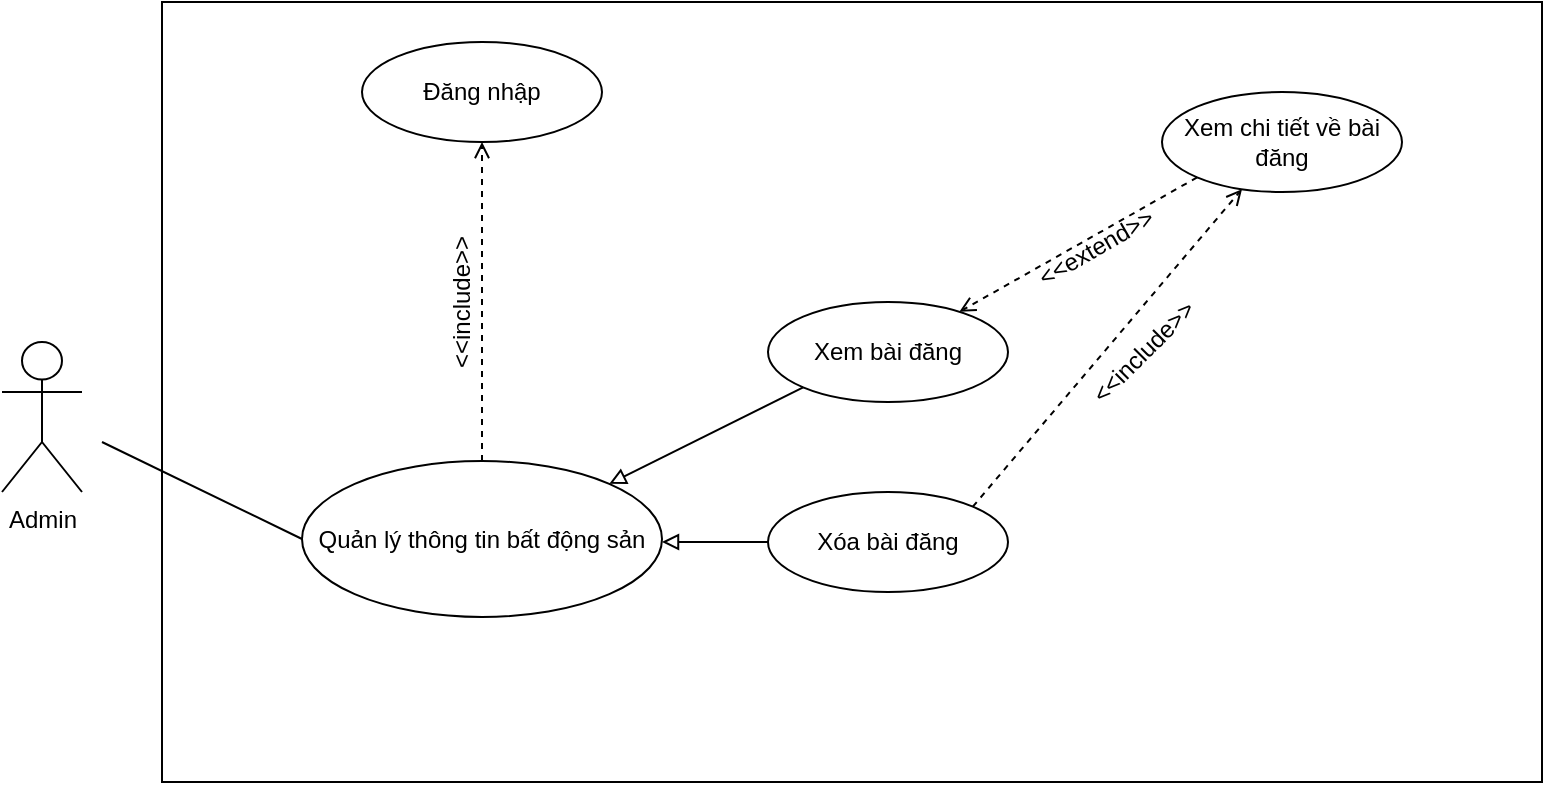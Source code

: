 <mxfile version="12.0.0" type="github" pages="1"><diagram id="murstw2zmRtBYw829BK1" name="Page-1"><mxGraphModel dx="1408" dy="779" grid="1" gridSize="10" guides="1" tooltips="1" connect="1" arrows="1" fold="1" page="1" pageScale="1" pageWidth="827" pageHeight="1169" math="0" shadow="0"><root><mxCell id="0"/><mxCell id="1" parent="0"/><mxCell id="giXRAmmDZ1LKWye06jwB-1" value="Admin" style="shape=umlActor;verticalLabelPosition=bottom;labelBackgroundColor=#ffffff;verticalAlign=top;html=1;outlineConnect=0;" parent="1" vertex="1"><mxGeometry x="30" y="260" width="40" height="75" as="geometry"/></mxCell><mxCell id="giXRAmmDZ1LKWye06jwB-2" value="" style="rounded=0;whiteSpace=wrap;html=1;" parent="1" vertex="1"><mxGeometry x="110" y="90" width="690" height="390" as="geometry"/></mxCell><mxCell id="giXRAmmDZ1LKWye06jwB-3" value="Quản lý thông tin bất động sản" style="ellipse;whiteSpace=wrap;html=1;" parent="1" vertex="1"><mxGeometry x="180" y="319.5" width="180" height="78" as="geometry"/></mxCell><mxCell id="giXRAmmDZ1LKWye06jwB-17" value="" style="endArrow=none;html=1;entryX=0;entryY=0.5;entryDx=0;entryDy=0;" parent="1" target="giXRAmmDZ1LKWye06jwB-3" edge="1"><mxGeometry width="50" height="50" relative="1" as="geometry"><mxPoint x="80" y="310" as="sourcePoint"/><mxPoint x="140" y="230" as="targetPoint"/></mxGeometry></mxCell><mxCell id="giXRAmmDZ1LKWye06jwB-21" value="" style="endArrow=open;dashed=1;html=1;endFill=0;exitX=0.5;exitY=0;exitDx=0;exitDy=0;" parent="1" source="giXRAmmDZ1LKWye06jwB-3" target="giXRAmmDZ1LKWye06jwB-31" edge="1"><mxGeometry width="50" height="50" relative="1" as="geometry"><mxPoint x="612.5" y="270" as="sourcePoint"/><mxPoint x="750.074" y="312.322" as="targetPoint"/></mxGeometry></mxCell><mxCell id="giXRAmmDZ1LKWye06jwB-25" value="&amp;lt;&amp;lt;include&amp;gt;&amp;gt;" style="text;html=1;strokeColor=none;fillColor=none;align=center;verticalAlign=middle;whiteSpace=wrap;rounded=0;rotation=-90;" parent="1" vertex="1"><mxGeometry x="240" y="230" width="40" height="20" as="geometry"/></mxCell><mxCell id="giXRAmmDZ1LKWye06jwB-31" value="Đăng nhập" style="ellipse;whiteSpace=wrap;html=1;" parent="1" vertex="1"><mxGeometry x="210" y="110" width="120" height="50" as="geometry"/></mxCell><mxCell id="giXRAmmDZ1LKWye06jwB-34" value="Xem bài đăng" style="ellipse;whiteSpace=wrap;html=1;" parent="1" vertex="1"><mxGeometry x="413" y="240" width="120" height="50" as="geometry"/></mxCell><mxCell id="giXRAmmDZ1LKWye06jwB-35" value="" style="endArrow=block;html=1;endFill=0;exitX=0;exitY=1;exitDx=0;exitDy=0;entryX=1;entryY=0;entryDx=0;entryDy=0;" parent="1" source="giXRAmmDZ1LKWye06jwB-34" target="giXRAmmDZ1LKWye06jwB-3" edge="1"><mxGeometry width="50" height="50" relative="1" as="geometry"><mxPoint x="461.04" y="197" as="sourcePoint"/><mxPoint x="317.522" y="333.051" as="targetPoint"/><Array as="points"/></mxGeometry></mxCell><mxCell id="giXRAmmDZ1LKWye06jwB-36" value="Xem chi tiết về bài đăng" style="ellipse;whiteSpace=wrap;html=1;" parent="1" vertex="1"><mxGeometry x="610" y="135" width="120" height="50" as="geometry"/></mxCell><mxCell id="giXRAmmDZ1LKWye06jwB-37" value="" style="endArrow=open;dashed=1;html=1;endFill=0;exitX=0;exitY=1;exitDx=0;exitDy=0;" parent="1" source="giXRAmmDZ1LKWye06jwB-36" target="giXRAmmDZ1LKWye06jwB-34" edge="1"><mxGeometry width="50" height="50" relative="1" as="geometry"><mxPoint x="609.5" y="190" as="sourcePoint"/><mxPoint x="609.5" y="349.5" as="targetPoint"/></mxGeometry></mxCell><mxCell id="giXRAmmDZ1LKWye06jwB-38" value="&amp;lt;&amp;lt;extend&amp;gt;&amp;gt;" style="text;html=1;strokeColor=none;fillColor=none;align=center;verticalAlign=middle;whiteSpace=wrap;rounded=0;rotation=-30;" parent="1" vertex="1"><mxGeometry x="533" y="202.5" width="88" height="20" as="geometry"/></mxCell><mxCell id="giXRAmmDZ1LKWye06jwB-45" value="Xóa bài đăng" style="ellipse;whiteSpace=wrap;html=1;" parent="1" vertex="1"><mxGeometry x="413" y="335" width="120" height="50" as="geometry"/></mxCell><mxCell id="giXRAmmDZ1LKWye06jwB-46" value="" style="endArrow=block;html=1;endFill=0;exitX=0;exitY=0.5;exitDx=0;exitDy=0;" parent="1" source="giXRAmmDZ1LKWye06jwB-45" edge="1"><mxGeometry width="50" height="50" relative="1" as="geometry"><mxPoint x="440.574" y="287.678" as="sourcePoint"/><mxPoint x="360" y="360" as="targetPoint"/><Array as="points"/></mxGeometry></mxCell><mxCell id="giXRAmmDZ1LKWye06jwB-47" value="" style="endArrow=open;dashed=1;html=1;endFill=0;exitX=1;exitY=0;exitDx=0;exitDy=0;" parent="1" source="giXRAmmDZ1LKWye06jwB-45" target="giXRAmmDZ1LKWye06jwB-36" edge="1"><mxGeometry width="50" height="50" relative="1" as="geometry"><mxPoint x="280" y="329.5" as="sourcePoint"/><mxPoint x="280" y="170" as="targetPoint"/></mxGeometry></mxCell><mxCell id="giXRAmmDZ1LKWye06jwB-48" value="&amp;lt;&amp;lt;include&amp;gt;&amp;gt;" style="text;html=1;strokeColor=none;fillColor=none;align=center;verticalAlign=middle;whiteSpace=wrap;rounded=0;rotation=-45;" parent="1" vertex="1"><mxGeometry x="581" y="255" width="40" height="20" as="geometry"/></mxCell></root></mxGraphModel></diagram></mxfile>